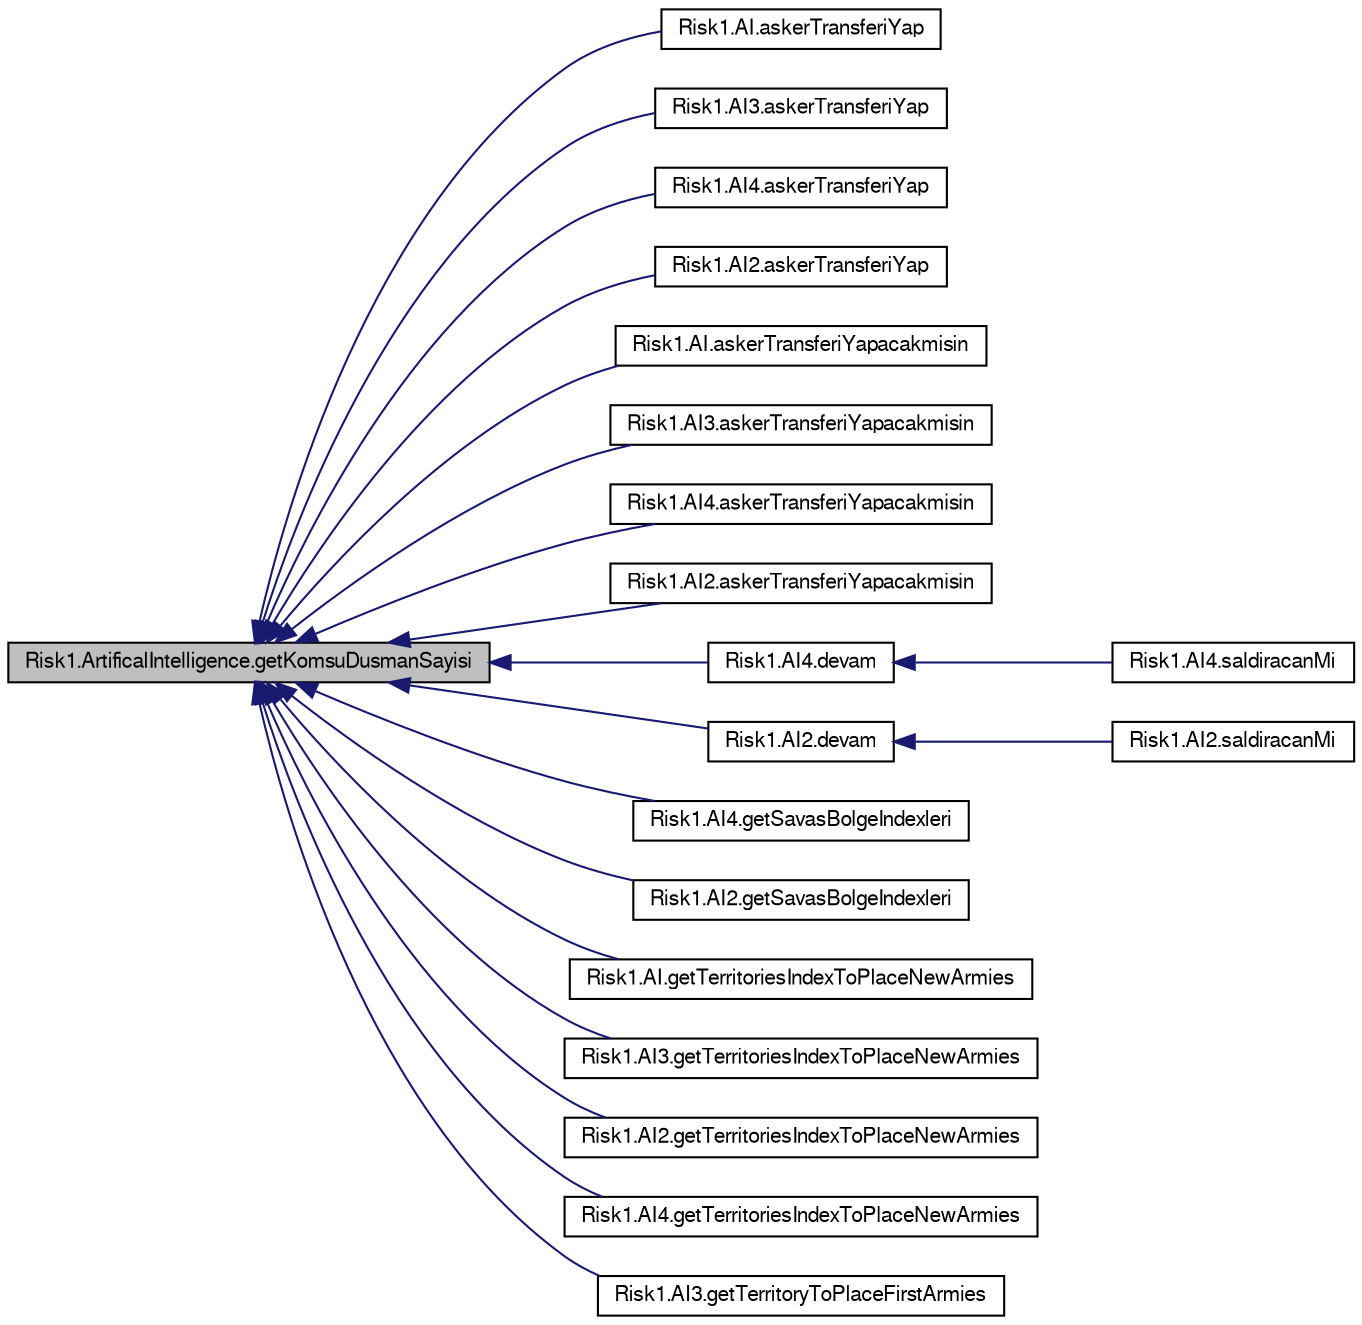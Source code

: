 digraph G
{
  bgcolor="transparent";
  edge [fontname="FreeSans",fontsize="10",labelfontname="FreeSans",labelfontsize="10"];
  node [fontname="FreeSans",fontsize="10",shape=record];
  rankdir="LR";
  Node1 [label="Risk1.ArtificalIntelligence.getKomsuDusmanSayisi",height=0.2,width=0.4,color="black", fillcolor="grey75", style="filled" fontcolor="black"];
  Node1 -> Node2 [dir="back",color="midnightblue",fontsize="10",style="solid",fontname="FreeSans"];
  Node2 [label="Risk1.AI.askerTransferiYap",height=0.2,width=0.4,color="black",URL="$classRisk1_1_1AI.html#a8f01fa0442c84bfb0f5cf35154dc998f"];
  Node1 -> Node3 [dir="back",color="midnightblue",fontsize="10",style="solid",fontname="FreeSans"];
  Node3 [label="Risk1.AI3.askerTransferiYap",height=0.2,width=0.4,color="black",URL="$classRisk1_1_1AI3.html#aaaa81333bd121aecae97da72a46fb61e"];
  Node1 -> Node4 [dir="back",color="midnightblue",fontsize="10",style="solid",fontname="FreeSans"];
  Node4 [label="Risk1.AI4.askerTransferiYap",height=0.2,width=0.4,color="black",URL="$classRisk1_1_1AI4.html#a0ff0f07a29ff8b7f5115f4e57e1be809"];
  Node1 -> Node5 [dir="back",color="midnightblue",fontsize="10",style="solid",fontname="FreeSans"];
  Node5 [label="Risk1.AI2.askerTransferiYap",height=0.2,width=0.4,color="black",URL="$classRisk1_1_1AI2.html#a1c34b17fe848156ff9c481e8686e0120"];
  Node1 -> Node6 [dir="back",color="midnightblue",fontsize="10",style="solid",fontname="FreeSans"];
  Node6 [label="Risk1.AI.askerTransferiYapacakmisin",height=0.2,width=0.4,color="black",URL="$classRisk1_1_1AI.html#acb5f92d8b859d1549ba9130fab8704c5"];
  Node1 -> Node7 [dir="back",color="midnightblue",fontsize="10",style="solid",fontname="FreeSans"];
  Node7 [label="Risk1.AI3.askerTransferiYapacakmisin",height=0.2,width=0.4,color="black",URL="$classRisk1_1_1AI3.html#a3edf7172a25539724a7a5f334e36f841"];
  Node1 -> Node8 [dir="back",color="midnightblue",fontsize="10",style="solid",fontname="FreeSans"];
  Node8 [label="Risk1.AI4.askerTransferiYapacakmisin",height=0.2,width=0.4,color="black",URL="$classRisk1_1_1AI4.html#a2729ce69398d167ae07f9fc60974c7bd"];
  Node1 -> Node9 [dir="back",color="midnightblue",fontsize="10",style="solid",fontname="FreeSans"];
  Node9 [label="Risk1.AI2.askerTransferiYapacakmisin",height=0.2,width=0.4,color="black",URL="$classRisk1_1_1AI2.html#a0d2632b73eb8571f5bb099940f5016c6"];
  Node1 -> Node10 [dir="back",color="midnightblue",fontsize="10",style="solid",fontname="FreeSans"];
  Node10 [label="Risk1.AI4.devam",height=0.2,width=0.4,color="black",URL="$classRisk1_1_1AI4.html#a3652393c6f74add7886cfab61c00b975",tooltip="Kullanıcının hamle yapmaya devam edip etmeyeceğini belirler."];
  Node10 -> Node11 [dir="back",color="midnightblue",fontsize="10",style="solid",fontname="FreeSans"];
  Node11 [label="Risk1.AI4.saldiracanMi",height=0.2,width=0.4,color="black",URL="$classRisk1_1_1AI4.html#a086f1670a1e9423d27c1f49991f4203b",tooltip="Bu metod kullanıcının saldırı yapmak isteyip istemediğini belirler."];
  Node1 -> Node12 [dir="back",color="midnightblue",fontsize="10",style="solid",fontname="FreeSans"];
  Node12 [label="Risk1.AI2.devam",height=0.2,width=0.4,color="black",URL="$classRisk1_1_1AI2.html#a1705ebdc50faa7063433935184ce3ffb",tooltip="Kullanıcının hamle yapmaya devam edip etmeyeceğini belirler."];
  Node12 -> Node13 [dir="back",color="midnightblue",fontsize="10",style="solid",fontname="FreeSans"];
  Node13 [label="Risk1.AI2.saldiracanMi",height=0.2,width=0.4,color="black",URL="$classRisk1_1_1AI2.html#a66b35cb7b1ac9e75697b94070d13e195",tooltip="Bu metod kullanıcının saldırı yapmak isteyip istemediğini belirler."];
  Node1 -> Node14 [dir="back",color="midnightblue",fontsize="10",style="solid",fontname="FreeSans"];
  Node14 [label="Risk1.AI4.getSavasBolgeIndexleri",height=0.2,width=0.4,color="black",URL="$classRisk1_1_1AI4.html#a10f11e2bddf5dd1a9a18d4c08a42b9c4",tooltip="Bu metod savaş yapılacak bolgelerin indexlerini belirlemek içindir."];
  Node1 -> Node15 [dir="back",color="midnightblue",fontsize="10",style="solid",fontname="FreeSans"];
  Node15 [label="Risk1.AI2.getSavasBolgeIndexleri",height=0.2,width=0.4,color="black",URL="$classRisk1_1_1AI2.html#a846a3c4dae11acc5e2f7c0e2fa314169",tooltip="Bu metod savaş yapılacak bolgelerin indexlerini belirlemek içindir."];
  Node1 -> Node16 [dir="back",color="midnightblue",fontsize="10",style="solid",fontname="FreeSans"];
  Node16 [label="Risk1.AI.getTerritoriesIndexToPlaceNewArmies",height=0.2,width=0.4,color="black",URL="$classRisk1_1_1AI.html#a2d28a99b8a1c1a84635a8b68573b86db",tooltip="Oyuncu her turn&#39;de kazandığı yeni askerleri hangi bolgelere yerleştireceğini bu metod sayesinde belir..."];
  Node1 -> Node17 [dir="back",color="midnightblue",fontsize="10",style="solid",fontname="FreeSans"];
  Node17 [label="Risk1.AI3.getTerritoriesIndexToPlaceNewArmies",height=0.2,width=0.4,color="black",URL="$classRisk1_1_1AI3.html#a1ea5576f9c4afaf2491fb1da85a26b6a",tooltip="Oyuncu her turn&#39;de kazandığı yeni askerleri hangi bolgelere yerleştireceğini bu metod sayesinde belir..."];
  Node1 -> Node18 [dir="back",color="midnightblue",fontsize="10",style="solid",fontname="FreeSans"];
  Node18 [label="Risk1.AI2.getTerritoriesIndexToPlaceNewArmies",height=0.2,width=0.4,color="black",URL="$classRisk1_1_1AI2.html#aab8c09b5e55af95f1217ed61bcd0bc35",tooltip="Oyuncu her turn&#39;de kazandığı yeni askerleri hangi bolgelere yerleştireceğini bu metod sayesinde belir..."];
  Node1 -> Node19 [dir="back",color="midnightblue",fontsize="10",style="solid",fontname="FreeSans"];
  Node19 [label="Risk1.AI4.getTerritoriesIndexToPlaceNewArmies",height=0.2,width=0.4,color="black",URL="$classRisk1_1_1AI4.html#add6f66591f2cf0863a40b9c6f214ce67",tooltip="Oyuncu her turn&#39;de kazandığı yeni askerleri hangi bolgelere yerleştireceğini bu metod sayesinde belir..."];
  Node1 -> Node20 [dir="back",color="midnightblue",fontsize="10",style="solid",fontname="FreeSans"];
  Node20 [label="Risk1.AI3.getTerritoryToPlaceFirstArmies",height=0.2,width=0.4,color="black",URL="$classRisk1_1_1AI3.html#a345f86b6a58639cd52480d939d3d0b7b",tooltip="İlk başta tüm oyunculara verilen ilk askerler dağıtılırken her oyuncuya tek tek askerlerini nereye ko..."];
}

